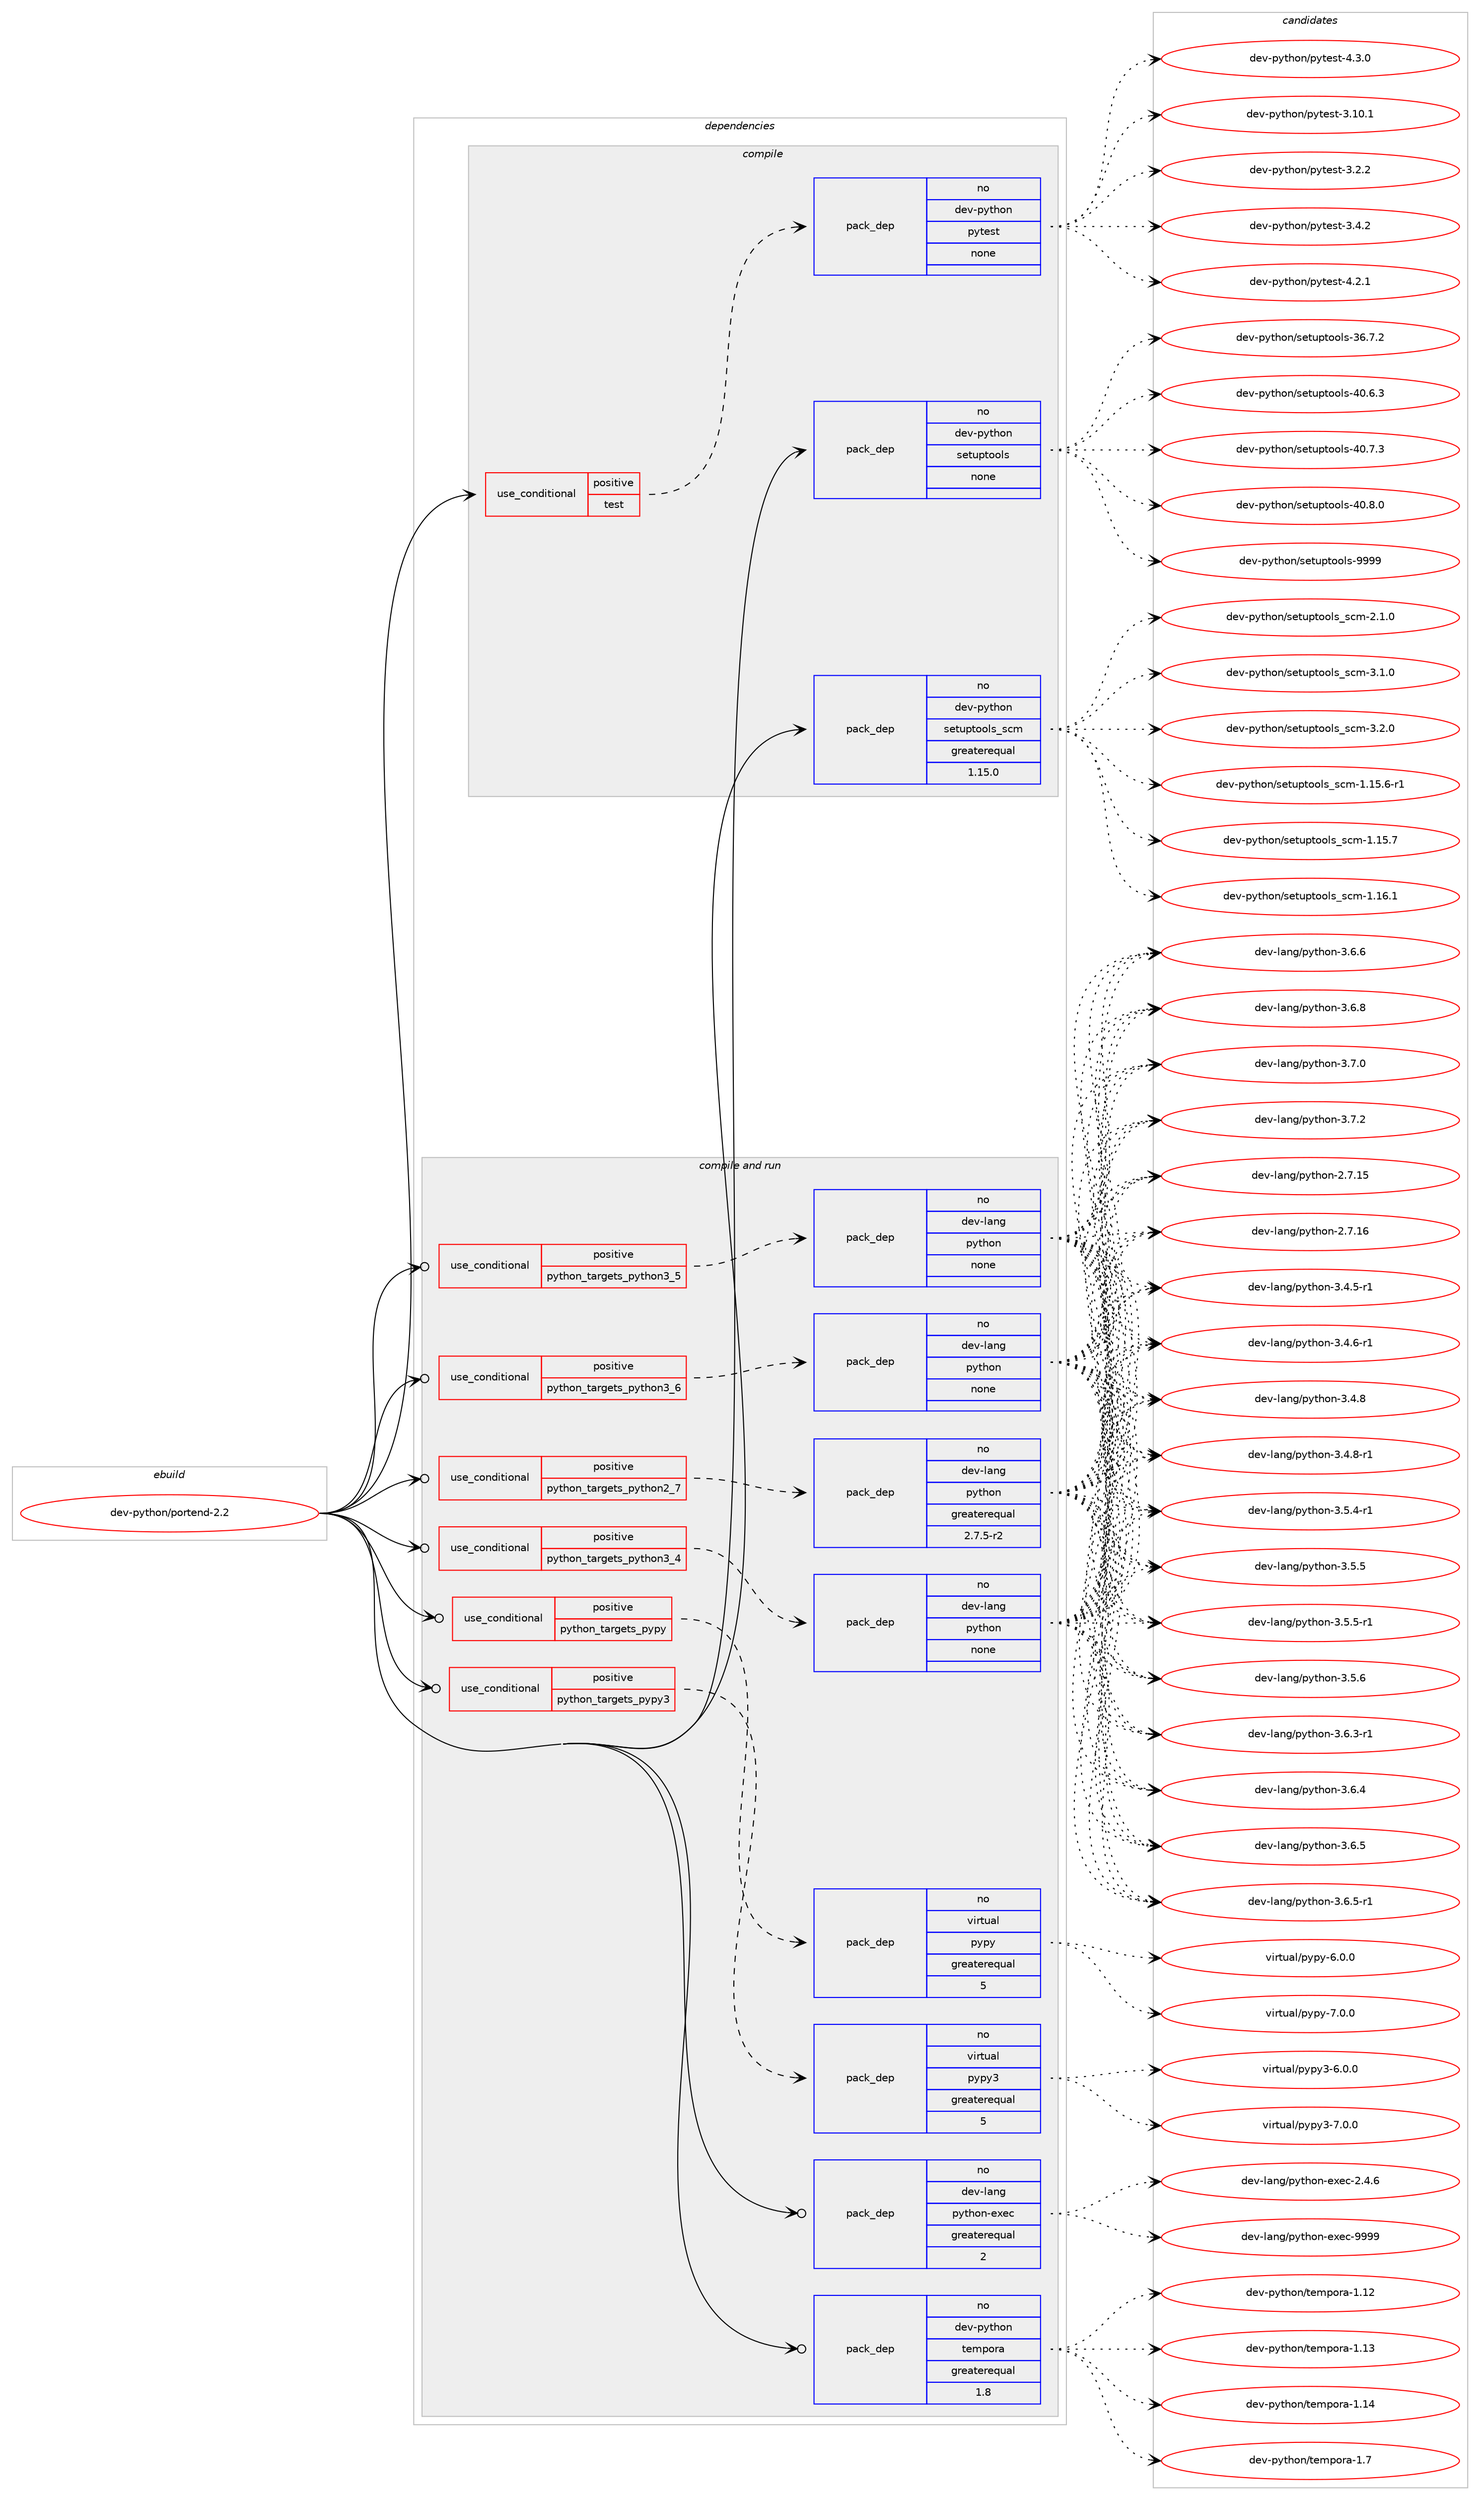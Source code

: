 digraph prolog {

# *************
# Graph options
# *************

newrank=true;
concentrate=true;
compound=true;
graph [rankdir=LR,fontname=Helvetica,fontsize=10,ranksep=1.5];#, ranksep=2.5, nodesep=0.2];
edge  [arrowhead=vee];
node  [fontname=Helvetica,fontsize=10];

# **********
# The ebuild
# **********

subgraph cluster_leftcol {
color=gray;
rank=same;
label=<<i>ebuild</i>>;
id [label="dev-python/portend-2.2", color=red, width=4, href="../dev-python/portend-2.2.svg"];
}

# ****************
# The dependencies
# ****************

subgraph cluster_midcol {
color=gray;
label=<<i>dependencies</i>>;
subgraph cluster_compile {
fillcolor="#eeeeee";
style=filled;
label=<<i>compile</i>>;
subgraph cond379713 {
dependency1426228 [label=<<TABLE BORDER="0" CELLBORDER="1" CELLSPACING="0" CELLPADDING="4"><TR><TD ROWSPAN="3" CELLPADDING="10">use_conditional</TD></TR><TR><TD>positive</TD></TR><TR><TD>test</TD></TR></TABLE>>, shape=none, color=red];
subgraph pack1023205 {
dependency1426229 [label=<<TABLE BORDER="0" CELLBORDER="1" CELLSPACING="0" CELLPADDING="4" WIDTH="220"><TR><TD ROWSPAN="6" CELLPADDING="30">pack_dep</TD></TR><TR><TD WIDTH="110">no</TD></TR><TR><TD>dev-python</TD></TR><TR><TD>pytest</TD></TR><TR><TD>none</TD></TR><TR><TD></TD></TR></TABLE>>, shape=none, color=blue];
}
dependency1426228:e -> dependency1426229:w [weight=20,style="dashed",arrowhead="vee"];
}
id:e -> dependency1426228:w [weight=20,style="solid",arrowhead="vee"];
subgraph pack1023206 {
dependency1426230 [label=<<TABLE BORDER="0" CELLBORDER="1" CELLSPACING="0" CELLPADDING="4" WIDTH="220"><TR><TD ROWSPAN="6" CELLPADDING="30">pack_dep</TD></TR><TR><TD WIDTH="110">no</TD></TR><TR><TD>dev-python</TD></TR><TR><TD>setuptools</TD></TR><TR><TD>none</TD></TR><TR><TD></TD></TR></TABLE>>, shape=none, color=blue];
}
id:e -> dependency1426230:w [weight=20,style="solid",arrowhead="vee"];
subgraph pack1023207 {
dependency1426231 [label=<<TABLE BORDER="0" CELLBORDER="1" CELLSPACING="0" CELLPADDING="4" WIDTH="220"><TR><TD ROWSPAN="6" CELLPADDING="30">pack_dep</TD></TR><TR><TD WIDTH="110">no</TD></TR><TR><TD>dev-python</TD></TR><TR><TD>setuptools_scm</TD></TR><TR><TD>greaterequal</TD></TR><TR><TD>1.15.0</TD></TR></TABLE>>, shape=none, color=blue];
}
id:e -> dependency1426231:w [weight=20,style="solid",arrowhead="vee"];
}
subgraph cluster_compileandrun {
fillcolor="#eeeeee";
style=filled;
label=<<i>compile and run</i>>;
subgraph cond379714 {
dependency1426232 [label=<<TABLE BORDER="0" CELLBORDER="1" CELLSPACING="0" CELLPADDING="4"><TR><TD ROWSPAN="3" CELLPADDING="10">use_conditional</TD></TR><TR><TD>positive</TD></TR><TR><TD>python_targets_pypy</TD></TR></TABLE>>, shape=none, color=red];
subgraph pack1023208 {
dependency1426233 [label=<<TABLE BORDER="0" CELLBORDER="1" CELLSPACING="0" CELLPADDING="4" WIDTH="220"><TR><TD ROWSPAN="6" CELLPADDING="30">pack_dep</TD></TR><TR><TD WIDTH="110">no</TD></TR><TR><TD>virtual</TD></TR><TR><TD>pypy</TD></TR><TR><TD>greaterequal</TD></TR><TR><TD>5</TD></TR></TABLE>>, shape=none, color=blue];
}
dependency1426232:e -> dependency1426233:w [weight=20,style="dashed",arrowhead="vee"];
}
id:e -> dependency1426232:w [weight=20,style="solid",arrowhead="odotvee"];
subgraph cond379715 {
dependency1426234 [label=<<TABLE BORDER="0" CELLBORDER="1" CELLSPACING="0" CELLPADDING="4"><TR><TD ROWSPAN="3" CELLPADDING="10">use_conditional</TD></TR><TR><TD>positive</TD></TR><TR><TD>python_targets_pypy3</TD></TR></TABLE>>, shape=none, color=red];
subgraph pack1023209 {
dependency1426235 [label=<<TABLE BORDER="0" CELLBORDER="1" CELLSPACING="0" CELLPADDING="4" WIDTH="220"><TR><TD ROWSPAN="6" CELLPADDING="30">pack_dep</TD></TR><TR><TD WIDTH="110">no</TD></TR><TR><TD>virtual</TD></TR><TR><TD>pypy3</TD></TR><TR><TD>greaterequal</TD></TR><TR><TD>5</TD></TR></TABLE>>, shape=none, color=blue];
}
dependency1426234:e -> dependency1426235:w [weight=20,style="dashed",arrowhead="vee"];
}
id:e -> dependency1426234:w [weight=20,style="solid",arrowhead="odotvee"];
subgraph cond379716 {
dependency1426236 [label=<<TABLE BORDER="0" CELLBORDER="1" CELLSPACING="0" CELLPADDING="4"><TR><TD ROWSPAN="3" CELLPADDING="10">use_conditional</TD></TR><TR><TD>positive</TD></TR><TR><TD>python_targets_python2_7</TD></TR></TABLE>>, shape=none, color=red];
subgraph pack1023210 {
dependency1426237 [label=<<TABLE BORDER="0" CELLBORDER="1" CELLSPACING="0" CELLPADDING="4" WIDTH="220"><TR><TD ROWSPAN="6" CELLPADDING="30">pack_dep</TD></TR><TR><TD WIDTH="110">no</TD></TR><TR><TD>dev-lang</TD></TR><TR><TD>python</TD></TR><TR><TD>greaterequal</TD></TR><TR><TD>2.7.5-r2</TD></TR></TABLE>>, shape=none, color=blue];
}
dependency1426236:e -> dependency1426237:w [weight=20,style="dashed",arrowhead="vee"];
}
id:e -> dependency1426236:w [weight=20,style="solid",arrowhead="odotvee"];
subgraph cond379717 {
dependency1426238 [label=<<TABLE BORDER="0" CELLBORDER="1" CELLSPACING="0" CELLPADDING="4"><TR><TD ROWSPAN="3" CELLPADDING="10">use_conditional</TD></TR><TR><TD>positive</TD></TR><TR><TD>python_targets_python3_4</TD></TR></TABLE>>, shape=none, color=red];
subgraph pack1023211 {
dependency1426239 [label=<<TABLE BORDER="0" CELLBORDER="1" CELLSPACING="0" CELLPADDING="4" WIDTH="220"><TR><TD ROWSPAN="6" CELLPADDING="30">pack_dep</TD></TR><TR><TD WIDTH="110">no</TD></TR><TR><TD>dev-lang</TD></TR><TR><TD>python</TD></TR><TR><TD>none</TD></TR><TR><TD></TD></TR></TABLE>>, shape=none, color=blue];
}
dependency1426238:e -> dependency1426239:w [weight=20,style="dashed",arrowhead="vee"];
}
id:e -> dependency1426238:w [weight=20,style="solid",arrowhead="odotvee"];
subgraph cond379718 {
dependency1426240 [label=<<TABLE BORDER="0" CELLBORDER="1" CELLSPACING="0" CELLPADDING="4"><TR><TD ROWSPAN="3" CELLPADDING="10">use_conditional</TD></TR><TR><TD>positive</TD></TR><TR><TD>python_targets_python3_5</TD></TR></TABLE>>, shape=none, color=red];
subgraph pack1023212 {
dependency1426241 [label=<<TABLE BORDER="0" CELLBORDER="1" CELLSPACING="0" CELLPADDING="4" WIDTH="220"><TR><TD ROWSPAN="6" CELLPADDING="30">pack_dep</TD></TR><TR><TD WIDTH="110">no</TD></TR><TR><TD>dev-lang</TD></TR><TR><TD>python</TD></TR><TR><TD>none</TD></TR><TR><TD></TD></TR></TABLE>>, shape=none, color=blue];
}
dependency1426240:e -> dependency1426241:w [weight=20,style="dashed",arrowhead="vee"];
}
id:e -> dependency1426240:w [weight=20,style="solid",arrowhead="odotvee"];
subgraph cond379719 {
dependency1426242 [label=<<TABLE BORDER="0" CELLBORDER="1" CELLSPACING="0" CELLPADDING="4"><TR><TD ROWSPAN="3" CELLPADDING="10">use_conditional</TD></TR><TR><TD>positive</TD></TR><TR><TD>python_targets_python3_6</TD></TR></TABLE>>, shape=none, color=red];
subgraph pack1023213 {
dependency1426243 [label=<<TABLE BORDER="0" CELLBORDER="1" CELLSPACING="0" CELLPADDING="4" WIDTH="220"><TR><TD ROWSPAN="6" CELLPADDING="30">pack_dep</TD></TR><TR><TD WIDTH="110">no</TD></TR><TR><TD>dev-lang</TD></TR><TR><TD>python</TD></TR><TR><TD>none</TD></TR><TR><TD></TD></TR></TABLE>>, shape=none, color=blue];
}
dependency1426242:e -> dependency1426243:w [weight=20,style="dashed",arrowhead="vee"];
}
id:e -> dependency1426242:w [weight=20,style="solid",arrowhead="odotvee"];
subgraph pack1023214 {
dependency1426244 [label=<<TABLE BORDER="0" CELLBORDER="1" CELLSPACING="0" CELLPADDING="4" WIDTH="220"><TR><TD ROWSPAN="6" CELLPADDING="30">pack_dep</TD></TR><TR><TD WIDTH="110">no</TD></TR><TR><TD>dev-lang</TD></TR><TR><TD>python-exec</TD></TR><TR><TD>greaterequal</TD></TR><TR><TD>2</TD></TR></TABLE>>, shape=none, color=blue];
}
id:e -> dependency1426244:w [weight=20,style="solid",arrowhead="odotvee"];
subgraph pack1023215 {
dependency1426245 [label=<<TABLE BORDER="0" CELLBORDER="1" CELLSPACING="0" CELLPADDING="4" WIDTH="220"><TR><TD ROWSPAN="6" CELLPADDING="30">pack_dep</TD></TR><TR><TD WIDTH="110">no</TD></TR><TR><TD>dev-python</TD></TR><TR><TD>tempora</TD></TR><TR><TD>greaterequal</TD></TR><TR><TD>1.8</TD></TR></TABLE>>, shape=none, color=blue];
}
id:e -> dependency1426245:w [weight=20,style="solid",arrowhead="odotvee"];
}
subgraph cluster_run {
fillcolor="#eeeeee";
style=filled;
label=<<i>run</i>>;
}
}

# **************
# The candidates
# **************

subgraph cluster_choices {
rank=same;
color=gray;
label=<<i>candidates</i>>;

subgraph choice1023205 {
color=black;
nodesep=1;
choice100101118451121211161041111104711212111610111511645514649484649 [label="dev-python/pytest-3.10.1", color=red, width=4,href="../dev-python/pytest-3.10.1.svg"];
choice1001011184511212111610411111047112121116101115116455146504650 [label="dev-python/pytest-3.2.2", color=red, width=4,href="../dev-python/pytest-3.2.2.svg"];
choice1001011184511212111610411111047112121116101115116455146524650 [label="dev-python/pytest-3.4.2", color=red, width=4,href="../dev-python/pytest-3.4.2.svg"];
choice1001011184511212111610411111047112121116101115116455246504649 [label="dev-python/pytest-4.2.1", color=red, width=4,href="../dev-python/pytest-4.2.1.svg"];
choice1001011184511212111610411111047112121116101115116455246514648 [label="dev-python/pytest-4.3.0", color=red, width=4,href="../dev-python/pytest-4.3.0.svg"];
dependency1426229:e -> choice100101118451121211161041111104711212111610111511645514649484649:w [style=dotted,weight="100"];
dependency1426229:e -> choice1001011184511212111610411111047112121116101115116455146504650:w [style=dotted,weight="100"];
dependency1426229:e -> choice1001011184511212111610411111047112121116101115116455146524650:w [style=dotted,weight="100"];
dependency1426229:e -> choice1001011184511212111610411111047112121116101115116455246504649:w [style=dotted,weight="100"];
dependency1426229:e -> choice1001011184511212111610411111047112121116101115116455246514648:w [style=dotted,weight="100"];
}
subgraph choice1023206 {
color=black;
nodesep=1;
choice100101118451121211161041111104711510111611711211611111110811545515446554650 [label="dev-python/setuptools-36.7.2", color=red, width=4,href="../dev-python/setuptools-36.7.2.svg"];
choice100101118451121211161041111104711510111611711211611111110811545524846544651 [label="dev-python/setuptools-40.6.3", color=red, width=4,href="../dev-python/setuptools-40.6.3.svg"];
choice100101118451121211161041111104711510111611711211611111110811545524846554651 [label="dev-python/setuptools-40.7.3", color=red, width=4,href="../dev-python/setuptools-40.7.3.svg"];
choice100101118451121211161041111104711510111611711211611111110811545524846564648 [label="dev-python/setuptools-40.8.0", color=red, width=4,href="../dev-python/setuptools-40.8.0.svg"];
choice10010111845112121116104111110471151011161171121161111111081154557575757 [label="dev-python/setuptools-9999", color=red, width=4,href="../dev-python/setuptools-9999.svg"];
dependency1426230:e -> choice100101118451121211161041111104711510111611711211611111110811545515446554650:w [style=dotted,weight="100"];
dependency1426230:e -> choice100101118451121211161041111104711510111611711211611111110811545524846544651:w [style=dotted,weight="100"];
dependency1426230:e -> choice100101118451121211161041111104711510111611711211611111110811545524846554651:w [style=dotted,weight="100"];
dependency1426230:e -> choice100101118451121211161041111104711510111611711211611111110811545524846564648:w [style=dotted,weight="100"];
dependency1426230:e -> choice10010111845112121116104111110471151011161171121161111111081154557575757:w [style=dotted,weight="100"];
}
subgraph choice1023207 {
color=black;
nodesep=1;
choice10010111845112121116104111110471151011161171121161111111081159511599109454946495346544511449 [label="dev-python/setuptools_scm-1.15.6-r1", color=red, width=4,href="../dev-python/setuptools_scm-1.15.6-r1.svg"];
choice1001011184511212111610411111047115101116117112116111111108115951159910945494649534655 [label="dev-python/setuptools_scm-1.15.7", color=red, width=4,href="../dev-python/setuptools_scm-1.15.7.svg"];
choice1001011184511212111610411111047115101116117112116111111108115951159910945494649544649 [label="dev-python/setuptools_scm-1.16.1", color=red, width=4,href="../dev-python/setuptools_scm-1.16.1.svg"];
choice10010111845112121116104111110471151011161171121161111111081159511599109455046494648 [label="dev-python/setuptools_scm-2.1.0", color=red, width=4,href="../dev-python/setuptools_scm-2.1.0.svg"];
choice10010111845112121116104111110471151011161171121161111111081159511599109455146494648 [label="dev-python/setuptools_scm-3.1.0", color=red, width=4,href="../dev-python/setuptools_scm-3.1.0.svg"];
choice10010111845112121116104111110471151011161171121161111111081159511599109455146504648 [label="dev-python/setuptools_scm-3.2.0", color=red, width=4,href="../dev-python/setuptools_scm-3.2.0.svg"];
dependency1426231:e -> choice10010111845112121116104111110471151011161171121161111111081159511599109454946495346544511449:w [style=dotted,weight="100"];
dependency1426231:e -> choice1001011184511212111610411111047115101116117112116111111108115951159910945494649534655:w [style=dotted,weight="100"];
dependency1426231:e -> choice1001011184511212111610411111047115101116117112116111111108115951159910945494649544649:w [style=dotted,weight="100"];
dependency1426231:e -> choice10010111845112121116104111110471151011161171121161111111081159511599109455046494648:w [style=dotted,weight="100"];
dependency1426231:e -> choice10010111845112121116104111110471151011161171121161111111081159511599109455146494648:w [style=dotted,weight="100"];
dependency1426231:e -> choice10010111845112121116104111110471151011161171121161111111081159511599109455146504648:w [style=dotted,weight="100"];
}
subgraph choice1023208 {
color=black;
nodesep=1;
choice1181051141161179710847112121112121455446484648 [label="virtual/pypy-6.0.0", color=red, width=4,href="../virtual/pypy-6.0.0.svg"];
choice1181051141161179710847112121112121455546484648 [label="virtual/pypy-7.0.0", color=red, width=4,href="../virtual/pypy-7.0.0.svg"];
dependency1426233:e -> choice1181051141161179710847112121112121455446484648:w [style=dotted,weight="100"];
dependency1426233:e -> choice1181051141161179710847112121112121455546484648:w [style=dotted,weight="100"];
}
subgraph choice1023209 {
color=black;
nodesep=1;
choice118105114116117971084711212111212151455446484648 [label="virtual/pypy3-6.0.0", color=red, width=4,href="../virtual/pypy3-6.0.0.svg"];
choice118105114116117971084711212111212151455546484648 [label="virtual/pypy3-7.0.0", color=red, width=4,href="../virtual/pypy3-7.0.0.svg"];
dependency1426235:e -> choice118105114116117971084711212111212151455446484648:w [style=dotted,weight="100"];
dependency1426235:e -> choice118105114116117971084711212111212151455546484648:w [style=dotted,weight="100"];
}
subgraph choice1023210 {
color=black;
nodesep=1;
choice10010111845108971101034711212111610411111045504655464953 [label="dev-lang/python-2.7.15", color=red, width=4,href="../dev-lang/python-2.7.15.svg"];
choice10010111845108971101034711212111610411111045504655464954 [label="dev-lang/python-2.7.16", color=red, width=4,href="../dev-lang/python-2.7.16.svg"];
choice1001011184510897110103471121211161041111104551465246534511449 [label="dev-lang/python-3.4.5-r1", color=red, width=4,href="../dev-lang/python-3.4.5-r1.svg"];
choice1001011184510897110103471121211161041111104551465246544511449 [label="dev-lang/python-3.4.6-r1", color=red, width=4,href="../dev-lang/python-3.4.6-r1.svg"];
choice100101118451089711010347112121116104111110455146524656 [label="dev-lang/python-3.4.8", color=red, width=4,href="../dev-lang/python-3.4.8.svg"];
choice1001011184510897110103471121211161041111104551465246564511449 [label="dev-lang/python-3.4.8-r1", color=red, width=4,href="../dev-lang/python-3.4.8-r1.svg"];
choice1001011184510897110103471121211161041111104551465346524511449 [label="dev-lang/python-3.5.4-r1", color=red, width=4,href="../dev-lang/python-3.5.4-r1.svg"];
choice100101118451089711010347112121116104111110455146534653 [label="dev-lang/python-3.5.5", color=red, width=4,href="../dev-lang/python-3.5.5.svg"];
choice1001011184510897110103471121211161041111104551465346534511449 [label="dev-lang/python-3.5.5-r1", color=red, width=4,href="../dev-lang/python-3.5.5-r1.svg"];
choice100101118451089711010347112121116104111110455146534654 [label="dev-lang/python-3.5.6", color=red, width=4,href="../dev-lang/python-3.5.6.svg"];
choice1001011184510897110103471121211161041111104551465446514511449 [label="dev-lang/python-3.6.3-r1", color=red, width=4,href="../dev-lang/python-3.6.3-r1.svg"];
choice100101118451089711010347112121116104111110455146544652 [label="dev-lang/python-3.6.4", color=red, width=4,href="../dev-lang/python-3.6.4.svg"];
choice100101118451089711010347112121116104111110455146544653 [label="dev-lang/python-3.6.5", color=red, width=4,href="../dev-lang/python-3.6.5.svg"];
choice1001011184510897110103471121211161041111104551465446534511449 [label="dev-lang/python-3.6.5-r1", color=red, width=4,href="../dev-lang/python-3.6.5-r1.svg"];
choice100101118451089711010347112121116104111110455146544654 [label="dev-lang/python-3.6.6", color=red, width=4,href="../dev-lang/python-3.6.6.svg"];
choice100101118451089711010347112121116104111110455146544656 [label="dev-lang/python-3.6.8", color=red, width=4,href="../dev-lang/python-3.6.8.svg"];
choice100101118451089711010347112121116104111110455146554648 [label="dev-lang/python-3.7.0", color=red, width=4,href="../dev-lang/python-3.7.0.svg"];
choice100101118451089711010347112121116104111110455146554650 [label="dev-lang/python-3.7.2", color=red, width=4,href="../dev-lang/python-3.7.2.svg"];
dependency1426237:e -> choice10010111845108971101034711212111610411111045504655464953:w [style=dotted,weight="100"];
dependency1426237:e -> choice10010111845108971101034711212111610411111045504655464954:w [style=dotted,weight="100"];
dependency1426237:e -> choice1001011184510897110103471121211161041111104551465246534511449:w [style=dotted,weight="100"];
dependency1426237:e -> choice1001011184510897110103471121211161041111104551465246544511449:w [style=dotted,weight="100"];
dependency1426237:e -> choice100101118451089711010347112121116104111110455146524656:w [style=dotted,weight="100"];
dependency1426237:e -> choice1001011184510897110103471121211161041111104551465246564511449:w [style=dotted,weight="100"];
dependency1426237:e -> choice1001011184510897110103471121211161041111104551465346524511449:w [style=dotted,weight="100"];
dependency1426237:e -> choice100101118451089711010347112121116104111110455146534653:w [style=dotted,weight="100"];
dependency1426237:e -> choice1001011184510897110103471121211161041111104551465346534511449:w [style=dotted,weight="100"];
dependency1426237:e -> choice100101118451089711010347112121116104111110455146534654:w [style=dotted,weight="100"];
dependency1426237:e -> choice1001011184510897110103471121211161041111104551465446514511449:w [style=dotted,weight="100"];
dependency1426237:e -> choice100101118451089711010347112121116104111110455146544652:w [style=dotted,weight="100"];
dependency1426237:e -> choice100101118451089711010347112121116104111110455146544653:w [style=dotted,weight="100"];
dependency1426237:e -> choice1001011184510897110103471121211161041111104551465446534511449:w [style=dotted,weight="100"];
dependency1426237:e -> choice100101118451089711010347112121116104111110455146544654:w [style=dotted,weight="100"];
dependency1426237:e -> choice100101118451089711010347112121116104111110455146544656:w [style=dotted,weight="100"];
dependency1426237:e -> choice100101118451089711010347112121116104111110455146554648:w [style=dotted,weight="100"];
dependency1426237:e -> choice100101118451089711010347112121116104111110455146554650:w [style=dotted,weight="100"];
}
subgraph choice1023211 {
color=black;
nodesep=1;
choice10010111845108971101034711212111610411111045504655464953 [label="dev-lang/python-2.7.15", color=red, width=4,href="../dev-lang/python-2.7.15.svg"];
choice10010111845108971101034711212111610411111045504655464954 [label="dev-lang/python-2.7.16", color=red, width=4,href="../dev-lang/python-2.7.16.svg"];
choice1001011184510897110103471121211161041111104551465246534511449 [label="dev-lang/python-3.4.5-r1", color=red, width=4,href="../dev-lang/python-3.4.5-r1.svg"];
choice1001011184510897110103471121211161041111104551465246544511449 [label="dev-lang/python-3.4.6-r1", color=red, width=4,href="../dev-lang/python-3.4.6-r1.svg"];
choice100101118451089711010347112121116104111110455146524656 [label="dev-lang/python-3.4.8", color=red, width=4,href="../dev-lang/python-3.4.8.svg"];
choice1001011184510897110103471121211161041111104551465246564511449 [label="dev-lang/python-3.4.8-r1", color=red, width=4,href="../dev-lang/python-3.4.8-r1.svg"];
choice1001011184510897110103471121211161041111104551465346524511449 [label="dev-lang/python-3.5.4-r1", color=red, width=4,href="../dev-lang/python-3.5.4-r1.svg"];
choice100101118451089711010347112121116104111110455146534653 [label="dev-lang/python-3.5.5", color=red, width=4,href="../dev-lang/python-3.5.5.svg"];
choice1001011184510897110103471121211161041111104551465346534511449 [label="dev-lang/python-3.5.5-r1", color=red, width=4,href="../dev-lang/python-3.5.5-r1.svg"];
choice100101118451089711010347112121116104111110455146534654 [label="dev-lang/python-3.5.6", color=red, width=4,href="../dev-lang/python-3.5.6.svg"];
choice1001011184510897110103471121211161041111104551465446514511449 [label="dev-lang/python-3.6.3-r1", color=red, width=4,href="../dev-lang/python-3.6.3-r1.svg"];
choice100101118451089711010347112121116104111110455146544652 [label="dev-lang/python-3.6.4", color=red, width=4,href="../dev-lang/python-3.6.4.svg"];
choice100101118451089711010347112121116104111110455146544653 [label="dev-lang/python-3.6.5", color=red, width=4,href="../dev-lang/python-3.6.5.svg"];
choice1001011184510897110103471121211161041111104551465446534511449 [label="dev-lang/python-3.6.5-r1", color=red, width=4,href="../dev-lang/python-3.6.5-r1.svg"];
choice100101118451089711010347112121116104111110455146544654 [label="dev-lang/python-3.6.6", color=red, width=4,href="../dev-lang/python-3.6.6.svg"];
choice100101118451089711010347112121116104111110455146544656 [label="dev-lang/python-3.6.8", color=red, width=4,href="../dev-lang/python-3.6.8.svg"];
choice100101118451089711010347112121116104111110455146554648 [label="dev-lang/python-3.7.0", color=red, width=4,href="../dev-lang/python-3.7.0.svg"];
choice100101118451089711010347112121116104111110455146554650 [label="dev-lang/python-3.7.2", color=red, width=4,href="../dev-lang/python-3.7.2.svg"];
dependency1426239:e -> choice10010111845108971101034711212111610411111045504655464953:w [style=dotted,weight="100"];
dependency1426239:e -> choice10010111845108971101034711212111610411111045504655464954:w [style=dotted,weight="100"];
dependency1426239:e -> choice1001011184510897110103471121211161041111104551465246534511449:w [style=dotted,weight="100"];
dependency1426239:e -> choice1001011184510897110103471121211161041111104551465246544511449:w [style=dotted,weight="100"];
dependency1426239:e -> choice100101118451089711010347112121116104111110455146524656:w [style=dotted,weight="100"];
dependency1426239:e -> choice1001011184510897110103471121211161041111104551465246564511449:w [style=dotted,weight="100"];
dependency1426239:e -> choice1001011184510897110103471121211161041111104551465346524511449:w [style=dotted,weight="100"];
dependency1426239:e -> choice100101118451089711010347112121116104111110455146534653:w [style=dotted,weight="100"];
dependency1426239:e -> choice1001011184510897110103471121211161041111104551465346534511449:w [style=dotted,weight="100"];
dependency1426239:e -> choice100101118451089711010347112121116104111110455146534654:w [style=dotted,weight="100"];
dependency1426239:e -> choice1001011184510897110103471121211161041111104551465446514511449:w [style=dotted,weight="100"];
dependency1426239:e -> choice100101118451089711010347112121116104111110455146544652:w [style=dotted,weight="100"];
dependency1426239:e -> choice100101118451089711010347112121116104111110455146544653:w [style=dotted,weight="100"];
dependency1426239:e -> choice1001011184510897110103471121211161041111104551465446534511449:w [style=dotted,weight="100"];
dependency1426239:e -> choice100101118451089711010347112121116104111110455146544654:w [style=dotted,weight="100"];
dependency1426239:e -> choice100101118451089711010347112121116104111110455146544656:w [style=dotted,weight="100"];
dependency1426239:e -> choice100101118451089711010347112121116104111110455146554648:w [style=dotted,weight="100"];
dependency1426239:e -> choice100101118451089711010347112121116104111110455146554650:w [style=dotted,weight="100"];
}
subgraph choice1023212 {
color=black;
nodesep=1;
choice10010111845108971101034711212111610411111045504655464953 [label="dev-lang/python-2.7.15", color=red, width=4,href="../dev-lang/python-2.7.15.svg"];
choice10010111845108971101034711212111610411111045504655464954 [label="dev-lang/python-2.7.16", color=red, width=4,href="../dev-lang/python-2.7.16.svg"];
choice1001011184510897110103471121211161041111104551465246534511449 [label="dev-lang/python-3.4.5-r1", color=red, width=4,href="../dev-lang/python-3.4.5-r1.svg"];
choice1001011184510897110103471121211161041111104551465246544511449 [label="dev-lang/python-3.4.6-r1", color=red, width=4,href="../dev-lang/python-3.4.6-r1.svg"];
choice100101118451089711010347112121116104111110455146524656 [label="dev-lang/python-3.4.8", color=red, width=4,href="../dev-lang/python-3.4.8.svg"];
choice1001011184510897110103471121211161041111104551465246564511449 [label="dev-lang/python-3.4.8-r1", color=red, width=4,href="../dev-lang/python-3.4.8-r1.svg"];
choice1001011184510897110103471121211161041111104551465346524511449 [label="dev-lang/python-3.5.4-r1", color=red, width=4,href="../dev-lang/python-3.5.4-r1.svg"];
choice100101118451089711010347112121116104111110455146534653 [label="dev-lang/python-3.5.5", color=red, width=4,href="../dev-lang/python-3.5.5.svg"];
choice1001011184510897110103471121211161041111104551465346534511449 [label="dev-lang/python-3.5.5-r1", color=red, width=4,href="../dev-lang/python-3.5.5-r1.svg"];
choice100101118451089711010347112121116104111110455146534654 [label="dev-lang/python-3.5.6", color=red, width=4,href="../dev-lang/python-3.5.6.svg"];
choice1001011184510897110103471121211161041111104551465446514511449 [label="dev-lang/python-3.6.3-r1", color=red, width=4,href="../dev-lang/python-3.6.3-r1.svg"];
choice100101118451089711010347112121116104111110455146544652 [label="dev-lang/python-3.6.4", color=red, width=4,href="../dev-lang/python-3.6.4.svg"];
choice100101118451089711010347112121116104111110455146544653 [label="dev-lang/python-3.6.5", color=red, width=4,href="../dev-lang/python-3.6.5.svg"];
choice1001011184510897110103471121211161041111104551465446534511449 [label="dev-lang/python-3.6.5-r1", color=red, width=4,href="../dev-lang/python-3.6.5-r1.svg"];
choice100101118451089711010347112121116104111110455146544654 [label="dev-lang/python-3.6.6", color=red, width=4,href="../dev-lang/python-3.6.6.svg"];
choice100101118451089711010347112121116104111110455146544656 [label="dev-lang/python-3.6.8", color=red, width=4,href="../dev-lang/python-3.6.8.svg"];
choice100101118451089711010347112121116104111110455146554648 [label="dev-lang/python-3.7.0", color=red, width=4,href="../dev-lang/python-3.7.0.svg"];
choice100101118451089711010347112121116104111110455146554650 [label="dev-lang/python-3.7.2", color=red, width=4,href="../dev-lang/python-3.7.2.svg"];
dependency1426241:e -> choice10010111845108971101034711212111610411111045504655464953:w [style=dotted,weight="100"];
dependency1426241:e -> choice10010111845108971101034711212111610411111045504655464954:w [style=dotted,weight="100"];
dependency1426241:e -> choice1001011184510897110103471121211161041111104551465246534511449:w [style=dotted,weight="100"];
dependency1426241:e -> choice1001011184510897110103471121211161041111104551465246544511449:w [style=dotted,weight="100"];
dependency1426241:e -> choice100101118451089711010347112121116104111110455146524656:w [style=dotted,weight="100"];
dependency1426241:e -> choice1001011184510897110103471121211161041111104551465246564511449:w [style=dotted,weight="100"];
dependency1426241:e -> choice1001011184510897110103471121211161041111104551465346524511449:w [style=dotted,weight="100"];
dependency1426241:e -> choice100101118451089711010347112121116104111110455146534653:w [style=dotted,weight="100"];
dependency1426241:e -> choice1001011184510897110103471121211161041111104551465346534511449:w [style=dotted,weight="100"];
dependency1426241:e -> choice100101118451089711010347112121116104111110455146534654:w [style=dotted,weight="100"];
dependency1426241:e -> choice1001011184510897110103471121211161041111104551465446514511449:w [style=dotted,weight="100"];
dependency1426241:e -> choice100101118451089711010347112121116104111110455146544652:w [style=dotted,weight="100"];
dependency1426241:e -> choice100101118451089711010347112121116104111110455146544653:w [style=dotted,weight="100"];
dependency1426241:e -> choice1001011184510897110103471121211161041111104551465446534511449:w [style=dotted,weight="100"];
dependency1426241:e -> choice100101118451089711010347112121116104111110455146544654:w [style=dotted,weight="100"];
dependency1426241:e -> choice100101118451089711010347112121116104111110455146544656:w [style=dotted,weight="100"];
dependency1426241:e -> choice100101118451089711010347112121116104111110455146554648:w [style=dotted,weight="100"];
dependency1426241:e -> choice100101118451089711010347112121116104111110455146554650:w [style=dotted,weight="100"];
}
subgraph choice1023213 {
color=black;
nodesep=1;
choice10010111845108971101034711212111610411111045504655464953 [label="dev-lang/python-2.7.15", color=red, width=4,href="../dev-lang/python-2.7.15.svg"];
choice10010111845108971101034711212111610411111045504655464954 [label="dev-lang/python-2.7.16", color=red, width=4,href="../dev-lang/python-2.7.16.svg"];
choice1001011184510897110103471121211161041111104551465246534511449 [label="dev-lang/python-3.4.5-r1", color=red, width=4,href="../dev-lang/python-3.4.5-r1.svg"];
choice1001011184510897110103471121211161041111104551465246544511449 [label="dev-lang/python-3.4.6-r1", color=red, width=4,href="../dev-lang/python-3.4.6-r1.svg"];
choice100101118451089711010347112121116104111110455146524656 [label="dev-lang/python-3.4.8", color=red, width=4,href="../dev-lang/python-3.4.8.svg"];
choice1001011184510897110103471121211161041111104551465246564511449 [label="dev-lang/python-3.4.8-r1", color=red, width=4,href="../dev-lang/python-3.4.8-r1.svg"];
choice1001011184510897110103471121211161041111104551465346524511449 [label="dev-lang/python-3.5.4-r1", color=red, width=4,href="../dev-lang/python-3.5.4-r1.svg"];
choice100101118451089711010347112121116104111110455146534653 [label="dev-lang/python-3.5.5", color=red, width=4,href="../dev-lang/python-3.5.5.svg"];
choice1001011184510897110103471121211161041111104551465346534511449 [label="dev-lang/python-3.5.5-r1", color=red, width=4,href="../dev-lang/python-3.5.5-r1.svg"];
choice100101118451089711010347112121116104111110455146534654 [label="dev-lang/python-3.5.6", color=red, width=4,href="../dev-lang/python-3.5.6.svg"];
choice1001011184510897110103471121211161041111104551465446514511449 [label="dev-lang/python-3.6.3-r1", color=red, width=4,href="../dev-lang/python-3.6.3-r1.svg"];
choice100101118451089711010347112121116104111110455146544652 [label="dev-lang/python-3.6.4", color=red, width=4,href="../dev-lang/python-3.6.4.svg"];
choice100101118451089711010347112121116104111110455146544653 [label="dev-lang/python-3.6.5", color=red, width=4,href="../dev-lang/python-3.6.5.svg"];
choice1001011184510897110103471121211161041111104551465446534511449 [label="dev-lang/python-3.6.5-r1", color=red, width=4,href="../dev-lang/python-3.6.5-r1.svg"];
choice100101118451089711010347112121116104111110455146544654 [label="dev-lang/python-3.6.6", color=red, width=4,href="../dev-lang/python-3.6.6.svg"];
choice100101118451089711010347112121116104111110455146544656 [label="dev-lang/python-3.6.8", color=red, width=4,href="../dev-lang/python-3.6.8.svg"];
choice100101118451089711010347112121116104111110455146554648 [label="dev-lang/python-3.7.0", color=red, width=4,href="../dev-lang/python-3.7.0.svg"];
choice100101118451089711010347112121116104111110455146554650 [label="dev-lang/python-3.7.2", color=red, width=4,href="../dev-lang/python-3.7.2.svg"];
dependency1426243:e -> choice10010111845108971101034711212111610411111045504655464953:w [style=dotted,weight="100"];
dependency1426243:e -> choice10010111845108971101034711212111610411111045504655464954:w [style=dotted,weight="100"];
dependency1426243:e -> choice1001011184510897110103471121211161041111104551465246534511449:w [style=dotted,weight="100"];
dependency1426243:e -> choice1001011184510897110103471121211161041111104551465246544511449:w [style=dotted,weight="100"];
dependency1426243:e -> choice100101118451089711010347112121116104111110455146524656:w [style=dotted,weight="100"];
dependency1426243:e -> choice1001011184510897110103471121211161041111104551465246564511449:w [style=dotted,weight="100"];
dependency1426243:e -> choice1001011184510897110103471121211161041111104551465346524511449:w [style=dotted,weight="100"];
dependency1426243:e -> choice100101118451089711010347112121116104111110455146534653:w [style=dotted,weight="100"];
dependency1426243:e -> choice1001011184510897110103471121211161041111104551465346534511449:w [style=dotted,weight="100"];
dependency1426243:e -> choice100101118451089711010347112121116104111110455146534654:w [style=dotted,weight="100"];
dependency1426243:e -> choice1001011184510897110103471121211161041111104551465446514511449:w [style=dotted,weight="100"];
dependency1426243:e -> choice100101118451089711010347112121116104111110455146544652:w [style=dotted,weight="100"];
dependency1426243:e -> choice100101118451089711010347112121116104111110455146544653:w [style=dotted,weight="100"];
dependency1426243:e -> choice1001011184510897110103471121211161041111104551465446534511449:w [style=dotted,weight="100"];
dependency1426243:e -> choice100101118451089711010347112121116104111110455146544654:w [style=dotted,weight="100"];
dependency1426243:e -> choice100101118451089711010347112121116104111110455146544656:w [style=dotted,weight="100"];
dependency1426243:e -> choice100101118451089711010347112121116104111110455146554648:w [style=dotted,weight="100"];
dependency1426243:e -> choice100101118451089711010347112121116104111110455146554650:w [style=dotted,weight="100"];
}
subgraph choice1023214 {
color=black;
nodesep=1;
choice1001011184510897110103471121211161041111104510112010199455046524654 [label="dev-lang/python-exec-2.4.6", color=red, width=4,href="../dev-lang/python-exec-2.4.6.svg"];
choice10010111845108971101034711212111610411111045101120101994557575757 [label="dev-lang/python-exec-9999", color=red, width=4,href="../dev-lang/python-exec-9999.svg"];
dependency1426244:e -> choice1001011184510897110103471121211161041111104510112010199455046524654:w [style=dotted,weight="100"];
dependency1426244:e -> choice10010111845108971101034711212111610411111045101120101994557575757:w [style=dotted,weight="100"];
}
subgraph choice1023215 {
color=black;
nodesep=1;
choice1001011184511212111610411111047116101109112111114974549464950 [label="dev-python/tempora-1.12", color=red, width=4,href="../dev-python/tempora-1.12.svg"];
choice1001011184511212111610411111047116101109112111114974549464951 [label="dev-python/tempora-1.13", color=red, width=4,href="../dev-python/tempora-1.13.svg"];
choice1001011184511212111610411111047116101109112111114974549464952 [label="dev-python/tempora-1.14", color=red, width=4,href="../dev-python/tempora-1.14.svg"];
choice10010111845112121116104111110471161011091121111149745494655 [label="dev-python/tempora-1.7", color=red, width=4,href="../dev-python/tempora-1.7.svg"];
dependency1426245:e -> choice1001011184511212111610411111047116101109112111114974549464950:w [style=dotted,weight="100"];
dependency1426245:e -> choice1001011184511212111610411111047116101109112111114974549464951:w [style=dotted,weight="100"];
dependency1426245:e -> choice1001011184511212111610411111047116101109112111114974549464952:w [style=dotted,weight="100"];
dependency1426245:e -> choice10010111845112121116104111110471161011091121111149745494655:w [style=dotted,weight="100"];
}
}

}
